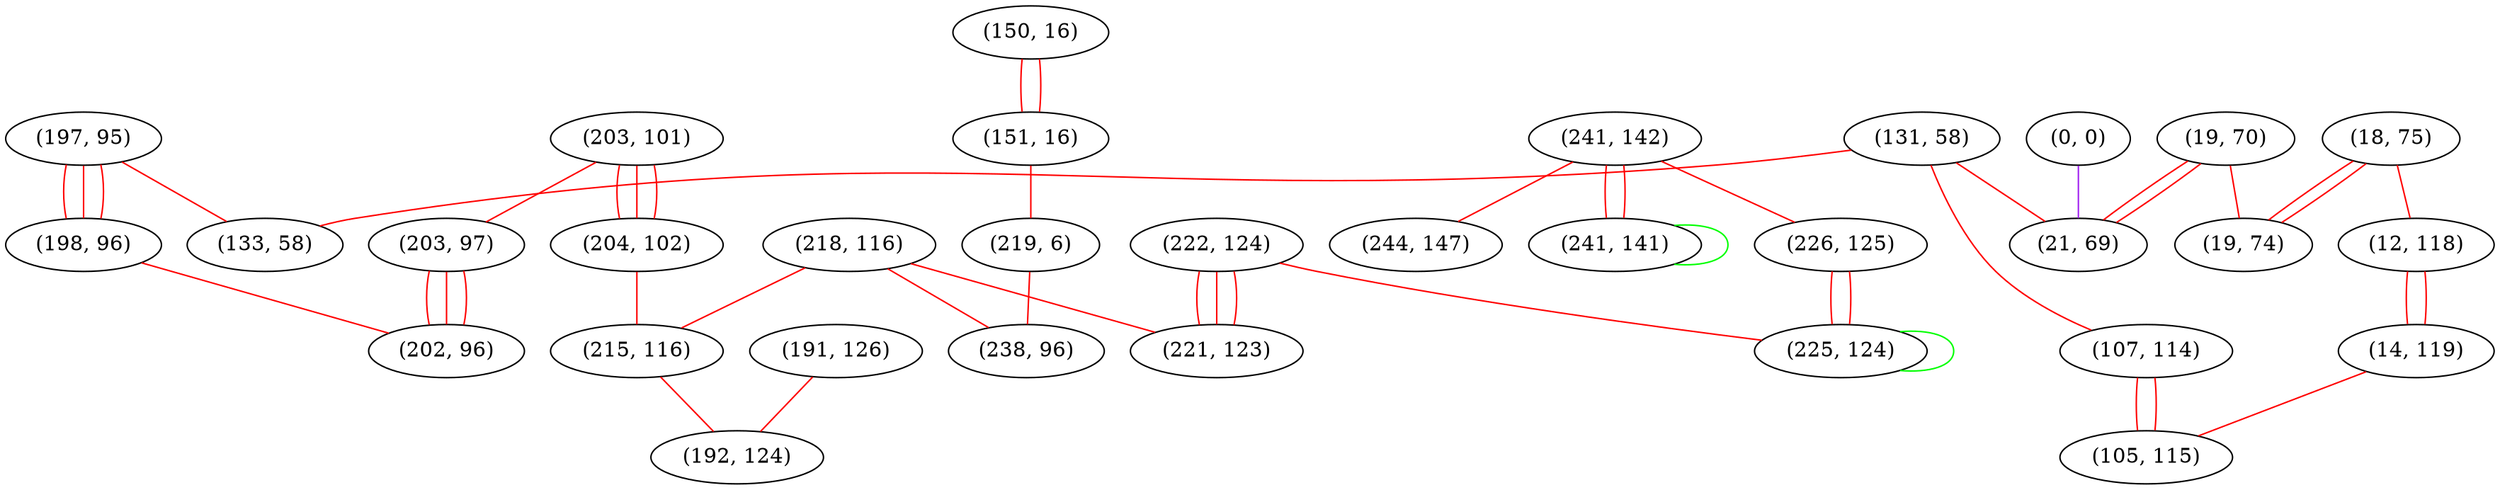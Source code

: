 graph "" {
"(197, 95)";
"(218, 116)";
"(19, 70)";
"(150, 16)";
"(222, 124)";
"(191, 126)";
"(241, 142)";
"(198, 96)";
"(244, 147)";
"(241, 141)";
"(131, 58)";
"(18, 75)";
"(12, 118)";
"(226, 125)";
"(0, 0)";
"(151, 16)";
"(203, 101)";
"(204, 102)";
"(219, 6)";
"(203, 97)";
"(238, 96)";
"(202, 96)";
"(14, 119)";
"(107, 114)";
"(105, 115)";
"(215, 116)";
"(133, 58)";
"(21, 69)";
"(225, 124)";
"(19, 74)";
"(221, 123)";
"(192, 124)";
"(197, 95)" -- "(133, 58)"  [color=red, key=0, weight=1];
"(197, 95)" -- "(198, 96)"  [color=red, key=0, weight=1];
"(197, 95)" -- "(198, 96)"  [color=red, key=1, weight=1];
"(197, 95)" -- "(198, 96)"  [color=red, key=2, weight=1];
"(218, 116)" -- "(215, 116)"  [color=red, key=0, weight=1];
"(218, 116)" -- "(238, 96)"  [color=red, key=0, weight=1];
"(218, 116)" -- "(221, 123)"  [color=red, key=0, weight=1];
"(19, 70)" -- "(19, 74)"  [color=red, key=0, weight=1];
"(19, 70)" -- "(21, 69)"  [color=red, key=0, weight=1];
"(19, 70)" -- "(21, 69)"  [color=red, key=1, weight=1];
"(150, 16)" -- "(151, 16)"  [color=red, key=0, weight=1];
"(150, 16)" -- "(151, 16)"  [color=red, key=1, weight=1];
"(222, 124)" -- "(225, 124)"  [color=red, key=0, weight=1];
"(222, 124)" -- "(221, 123)"  [color=red, key=0, weight=1];
"(222, 124)" -- "(221, 123)"  [color=red, key=1, weight=1];
"(222, 124)" -- "(221, 123)"  [color=red, key=2, weight=1];
"(191, 126)" -- "(192, 124)"  [color=red, key=0, weight=1];
"(241, 142)" -- "(241, 141)"  [color=red, key=0, weight=1];
"(241, 142)" -- "(241, 141)"  [color=red, key=1, weight=1];
"(241, 142)" -- "(226, 125)"  [color=red, key=0, weight=1];
"(241, 142)" -- "(244, 147)"  [color=red, key=0, weight=1];
"(198, 96)" -- "(202, 96)"  [color=red, key=0, weight=1];
"(241, 141)" -- "(241, 141)"  [color=green, key=0, weight=2];
"(131, 58)" -- "(107, 114)"  [color=red, key=0, weight=1];
"(131, 58)" -- "(133, 58)"  [color=red, key=0, weight=1];
"(131, 58)" -- "(21, 69)"  [color=red, key=0, weight=1];
"(18, 75)" -- "(19, 74)"  [color=red, key=0, weight=1];
"(18, 75)" -- "(19, 74)"  [color=red, key=1, weight=1];
"(18, 75)" -- "(12, 118)"  [color=red, key=0, weight=1];
"(12, 118)" -- "(14, 119)"  [color=red, key=0, weight=1];
"(12, 118)" -- "(14, 119)"  [color=red, key=1, weight=1];
"(226, 125)" -- "(225, 124)"  [color=red, key=0, weight=1];
"(226, 125)" -- "(225, 124)"  [color=red, key=1, weight=1];
"(0, 0)" -- "(21, 69)"  [color=purple, key=0, weight=4];
"(151, 16)" -- "(219, 6)"  [color=red, key=0, weight=1];
"(203, 101)" -- "(203, 97)"  [color=red, key=0, weight=1];
"(203, 101)" -- "(204, 102)"  [color=red, key=0, weight=1];
"(203, 101)" -- "(204, 102)"  [color=red, key=1, weight=1];
"(203, 101)" -- "(204, 102)"  [color=red, key=2, weight=1];
"(204, 102)" -- "(215, 116)"  [color=red, key=0, weight=1];
"(219, 6)" -- "(238, 96)"  [color=red, key=0, weight=1];
"(203, 97)" -- "(202, 96)"  [color=red, key=0, weight=1];
"(203, 97)" -- "(202, 96)"  [color=red, key=1, weight=1];
"(203, 97)" -- "(202, 96)"  [color=red, key=2, weight=1];
"(14, 119)" -- "(105, 115)"  [color=red, key=0, weight=1];
"(107, 114)" -- "(105, 115)"  [color=red, key=0, weight=1];
"(107, 114)" -- "(105, 115)"  [color=red, key=1, weight=1];
"(215, 116)" -- "(192, 124)"  [color=red, key=0, weight=1];
"(225, 124)" -- "(225, 124)"  [color=green, key=0, weight=2];
}
